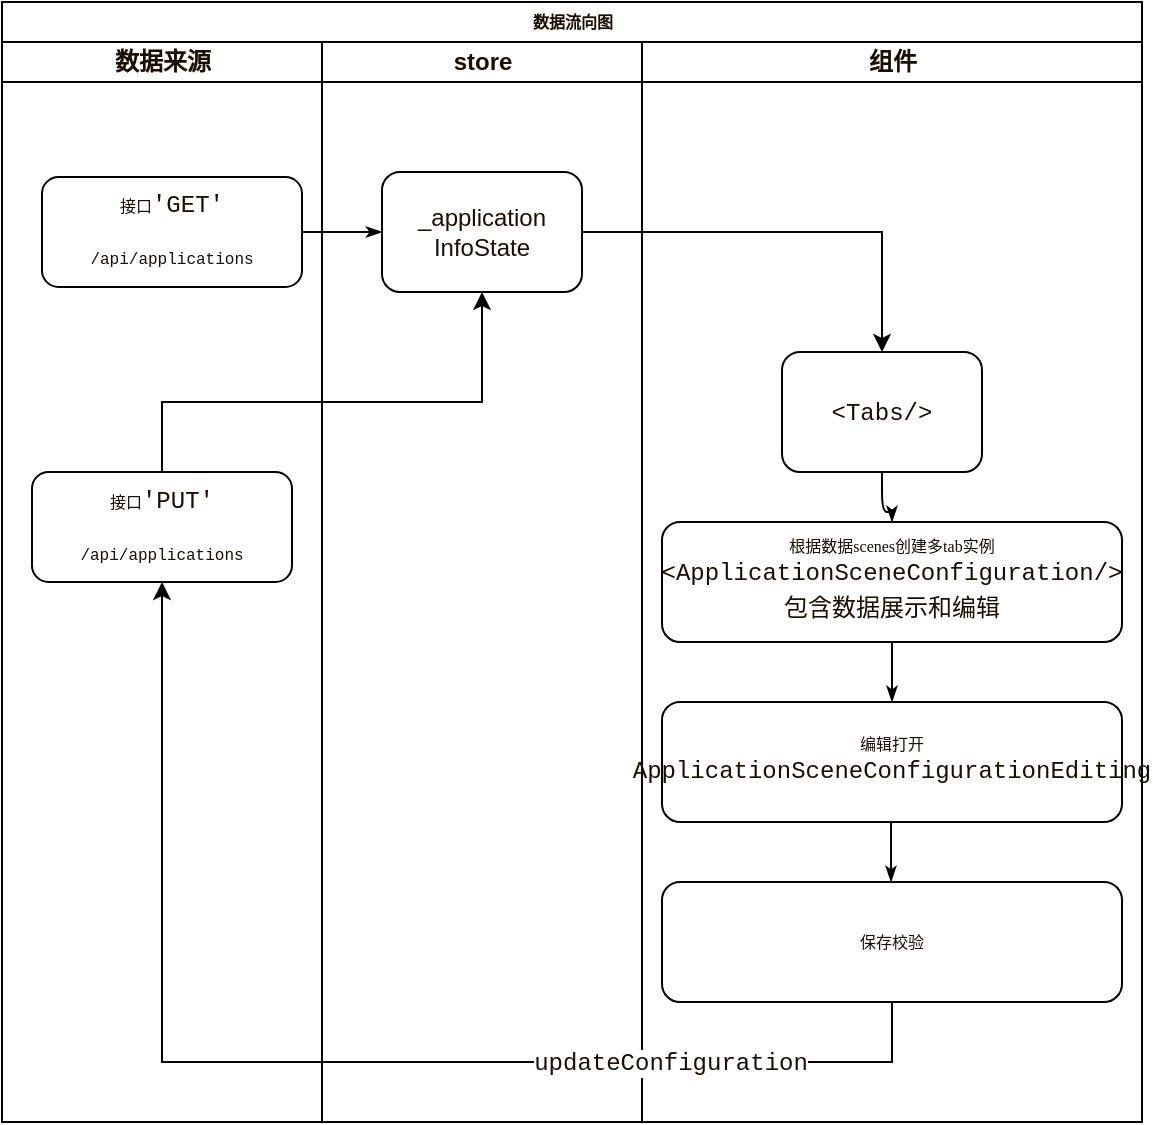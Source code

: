 <mxfile version="20.2.8" type="github">
  <diagram name="Page-1" id="74e2e168-ea6b-b213-b513-2b3c1d86103e">
    <mxGraphModel dx="936" dy="545" grid="1" gridSize="10" guides="1" tooltips="1" connect="1" arrows="1" fold="1" page="1" pageScale="1" pageWidth="1100" pageHeight="850" background="none" math="0" shadow="0">
      <root>
        <mxCell id="0" />
        <mxCell id="1" parent="0" />
        <mxCell id="77e6c97f196da883-1" value="数据流向图" style="swimlane;html=1;childLayout=stackLayout;startSize=20;rounded=0;shadow=0;labelBackgroundColor=none;strokeWidth=1;fontFamily=Verdana;fontSize=8;align=center;fontColor=#1C0E00;" parent="1" vertex="1">
          <mxGeometry x="70" y="40" width="570" height="560" as="geometry" />
        </mxCell>
        <mxCell id="77e6c97f196da883-2" value="数据来源" style="swimlane;html=1;startSize=20;fontColor=#1C0E00;labelBackgroundColor=none;" parent="77e6c97f196da883-1" vertex="1">
          <mxGeometry y="20" width="160" height="540" as="geometry" />
        </mxCell>
        <mxCell id="77e6c97f196da883-8" value="&lt;p style=&quot;line-height: 18px;&quot;&gt;&lt;font style=&quot;&quot; face=&quot;Menlo, Monaco, Courier New, monospace&quot;&gt;接口&lt;/font&gt;&lt;span style=&quot;font-family: Menlo, Monaco, &amp;quot;Courier New&amp;quot;, monospace; font-size: 12px;&quot;&gt;&#39;GET&#39;&lt;/span&gt;&lt;/p&gt;&lt;p style=&quot;line-height: 18px;&quot;&gt;&lt;font style=&quot;&quot; face=&quot;Menlo, Monaco, Courier New, monospace&quot;&gt;/api/applications&lt;/font&gt;&lt;br&gt;&lt;/p&gt;" style="rounded=1;whiteSpace=wrap;html=1;shadow=0;labelBackgroundColor=none;strokeWidth=1;fontFamily=Verdana;fontSize=8;align=center;fontColor=#1C0E00;" parent="77e6c97f196da883-2" vertex="1">
          <mxGeometry x="20" y="67.5" width="130" height="55" as="geometry" />
        </mxCell>
        <mxCell id="yGegDBUDwzTiRxNHYPAR-17" value="&lt;p style=&quot;line-height: 18px;&quot;&gt;&lt;font style=&quot;&quot; face=&quot;Menlo, Monaco, Courier New, monospace&quot;&gt;接口&lt;/font&gt;&lt;span style=&quot;font-family: Menlo, Monaco, &amp;quot;Courier New&amp;quot;, monospace; font-size: 12px;&quot;&gt;&#39;PUT&#39;&lt;/span&gt;&lt;/p&gt;&lt;p style=&quot;line-height: 18px;&quot;&gt;&lt;font style=&quot;&quot; face=&quot;Menlo, Monaco, Courier New, monospace&quot;&gt;/api/applications&lt;/font&gt;&lt;br&gt;&lt;/p&gt;" style="rounded=1;whiteSpace=wrap;html=1;shadow=0;labelBackgroundColor=none;strokeWidth=1;fontFamily=Verdana;fontSize=8;align=center;fontColor=#1C0E00;" parent="77e6c97f196da883-2" vertex="1">
          <mxGeometry x="15" y="215" width="130" height="55" as="geometry" />
        </mxCell>
        <mxCell id="77e6c97f196da883-26" style="edgeStyle=orthogonalEdgeStyle;rounded=1;html=1;labelBackgroundColor=none;startArrow=none;startFill=0;startSize=5;endArrow=classicThin;endFill=1;endSize=5;jettySize=auto;orthogonalLoop=1;strokeWidth=1;fontFamily=Verdana;fontSize=8;fontColor=#1C0E00;" parent="77e6c97f196da883-1" source="77e6c97f196da883-8" target="77e6c97f196da883-11" edge="1">
          <mxGeometry relative="1" as="geometry" />
        </mxCell>
        <mxCell id="77e6c97f196da883-3" value="store" style="swimlane;html=1;startSize=20;fontColor=#1C0E00;labelBackgroundColor=none;" parent="77e6c97f196da883-1" vertex="1">
          <mxGeometry x="160" y="20" width="160" height="540" as="geometry" />
        </mxCell>
        <mxCell id="77e6c97f196da883-11" value="&lt;p&gt;&lt;font face=&quot;Helvetica&quot;&gt;&lt;span style=&quot;font-size: 12px;&quot;&gt;_application&lt;br&gt;&lt;/span&gt;&lt;span style=&quot;font-size: 12px;&quot;&gt;InfoState&lt;/span&gt;&lt;/font&gt;&lt;/p&gt;" style="rounded=1;whiteSpace=wrap;html=1;shadow=0;labelBackgroundColor=none;strokeWidth=1;fontFamily=Verdana;fontSize=8;align=center;fontColor=#1C0E00;" parent="77e6c97f196da883-3" vertex="1">
          <mxGeometry x="30" y="65" width="100" height="60" as="geometry" />
        </mxCell>
        <mxCell id="77e6c97f196da883-4" value="组件" style="swimlane;html=1;startSize=20;fontColor=#1C0E00;labelBackgroundColor=none;" parent="77e6c97f196da883-1" vertex="1">
          <mxGeometry x="320" y="20" width="250" height="540" as="geometry" />
        </mxCell>
        <mxCell id="77e6c97f196da883-12" value="&lt;div style=&quot;font-family: Menlo, Monaco, &amp;quot;Courier New&amp;quot;, monospace; font-size: 12px; line-height: 18px;&quot;&gt;&lt;span style=&quot;&quot;&gt;&amp;lt;Tabs/&amp;gt;&lt;/span&gt;&lt;/div&gt;" style="rounded=1;whiteSpace=wrap;html=1;shadow=0;labelBackgroundColor=none;strokeWidth=1;fontFamily=Verdana;fontSize=8;align=center;fontColor=#1C0E00;" parent="77e6c97f196da883-4" vertex="1">
          <mxGeometry x="70" y="155" width="100" height="60" as="geometry" />
        </mxCell>
        <mxCell id="77e6c97f196da883-29" style="edgeStyle=orthogonalEdgeStyle;rounded=1;html=1;labelBackgroundColor=none;startArrow=none;startFill=0;startSize=5;endArrow=classicThin;endFill=1;endSize=5;jettySize=auto;orthogonalLoop=1;strokeWidth=1;fontFamily=Verdana;fontSize=8;entryX=0.5;entryY=0;entryDx=0;entryDy=0;fontColor=#1C0E00;" parent="77e6c97f196da883-4" source="77e6c97f196da883-12" target="yGegDBUDwzTiRxNHYPAR-2" edge="1">
          <mxGeometry relative="1" as="geometry">
            <mxPoint x="80" y="240" as="targetPoint" />
          </mxGeometry>
        </mxCell>
        <mxCell id="yGegDBUDwzTiRxNHYPAR-2" value="根据数据scenes创建多tab实例&lt;br&gt;&lt;div style=&quot;font-family: Menlo, Monaco, &amp;quot;Courier New&amp;quot;, monospace; font-size: 12px; line-height: 18px;&quot;&gt; &lt;span style=&quot;&quot;&gt;&amp;lt;ApplicationSceneConfiguration/&amp;gt;&lt;br&gt;包含数据展示和编辑&lt;/span&gt;&lt;/div&gt;" style="rounded=1;whiteSpace=wrap;html=1;shadow=0;labelBackgroundColor=none;strokeWidth=1;fontFamily=Verdana;fontSize=8;align=center;fontColor=#1C0E00;" parent="77e6c97f196da883-4" vertex="1">
          <mxGeometry x="10" y="240" width="230" height="60" as="geometry" />
        </mxCell>
        <mxCell id="77e6c97f196da883-15" value="编辑打开&lt;br&gt;&lt;div style=&quot;font-family: Menlo, Monaco, &amp;quot;Courier New&amp;quot;, monospace; font-size: 12px; line-height: 18px;&quot;&gt;ApplicationSceneConfigurationEditing&lt;/div&gt;" style="rounded=1;whiteSpace=wrap;html=1;shadow=0;labelBackgroundColor=none;strokeWidth=1;fontFamily=Verdana;fontSize=8;align=center;fontColor=#1C0E00;" parent="77e6c97f196da883-4" vertex="1">
          <mxGeometry x="10" y="330" width="230" height="60" as="geometry" />
        </mxCell>
        <mxCell id="yGegDBUDwzTiRxNHYPAR-4" style="edgeStyle=orthogonalEdgeStyle;rounded=1;html=1;labelBackgroundColor=none;startArrow=none;startFill=0;startSize=5;endArrow=classicThin;endFill=1;endSize=5;jettySize=auto;orthogonalLoop=1;strokeWidth=1;fontFamily=Verdana;fontSize=8;exitX=0.5;exitY=1;exitDx=0;exitDy=0;entryX=0.5;entryY=0;entryDx=0;entryDy=0;fontColor=#1C0E00;" parent="77e6c97f196da883-4" source="yGegDBUDwzTiRxNHYPAR-2" target="77e6c97f196da883-15" edge="1">
          <mxGeometry relative="1" as="geometry">
            <mxPoint x="79.5" y="300" as="sourcePoint" />
            <mxPoint x="79.5" y="325" as="targetPoint" />
            <Array as="points">
              <mxPoint x="125" y="320" />
              <mxPoint x="125" y="320" />
            </Array>
          </mxGeometry>
        </mxCell>
        <mxCell id="77e6c97f196da883-17" value="保存校验" style="rounded=1;whiteSpace=wrap;html=1;shadow=0;labelBackgroundColor=none;strokeWidth=1;fontFamily=Verdana;fontSize=8;align=center;fontColor=#1C0E00;" parent="77e6c97f196da883-4" vertex="1">
          <mxGeometry x="10" y="420" width="230" height="60" as="geometry" />
        </mxCell>
        <mxCell id="yGegDBUDwzTiRxNHYPAR-13" style="edgeStyle=orthogonalEdgeStyle;rounded=1;html=1;labelBackgroundColor=none;startArrow=none;startFill=0;startSize=5;endArrow=classicThin;endFill=1;endSize=5;jettySize=auto;orthogonalLoop=1;strokeWidth=1;fontFamily=Verdana;fontSize=8;exitX=0.5;exitY=1;exitDx=0;exitDy=0;entryX=0.5;entryY=0;entryDx=0;entryDy=0;fontColor=#1C0E00;" parent="77e6c97f196da883-4" edge="1">
          <mxGeometry relative="1" as="geometry">
            <mxPoint x="124.5" y="390" as="sourcePoint" />
            <mxPoint x="124.5" y="420" as="targetPoint" />
            <Array as="points">
              <mxPoint x="124.5" y="410" />
              <mxPoint x="124.5" y="410" />
            </Array>
          </mxGeometry>
        </mxCell>
        <mxCell id="yGegDBUDwzTiRxNHYPAR-15" value="" style="endArrow=classic;html=1;rounded=0;fontFamily=Helvetica;fontColor=#1C0E00;jumpSize=0;exitX=1;exitY=0.5;exitDx=0;exitDy=0;entryX=0.5;entryY=0;entryDx=0;entryDy=0;labelBackgroundColor=none;" parent="77e6c97f196da883-1" source="77e6c97f196da883-11" target="77e6c97f196da883-12" edge="1">
          <mxGeometry width="50" height="50" relative="1" as="geometry">
            <mxPoint x="370" y="150" as="sourcePoint" />
            <mxPoint x="420" y="100" as="targetPoint" />
            <Array as="points">
              <mxPoint x="440" y="115" />
            </Array>
          </mxGeometry>
        </mxCell>
        <mxCell id="yGegDBUDwzTiRxNHYPAR-14" value="" style="endArrow=classic;html=1;rounded=0;fontFamily=Helvetica;fontColor=#1C0E00;exitX=0.5;exitY=1;exitDx=0;exitDy=0;labelBackgroundColor=none;entryX=0.5;entryY=1;entryDx=0;entryDy=0;" parent="77e6c97f196da883-1" source="77e6c97f196da883-17" edge="1" target="yGegDBUDwzTiRxNHYPAR-17">
          <mxGeometry width="50" height="50" relative="1" as="geometry">
            <mxPoint x="320" y="360" as="sourcePoint" />
            <mxPoint x="240" y="150" as="targetPoint" />
            <Array as="points">
              <mxPoint x="445" y="530" />
              <mxPoint x="80" y="530" />
            </Array>
          </mxGeometry>
        </mxCell>
        <mxCell id="yGegDBUDwzTiRxNHYPAR-18" value="&lt;div style=&quot;font-family: Menlo, Monaco, &amp;quot;Courier New&amp;quot;, monospace; font-size: 12px; line-height: 18px;&quot;&gt;&lt;span style=&quot;background-color: rgb(255, 255, 255);&quot;&gt;updateConfiguration&lt;/span&gt;&lt;/div&gt;" style="edgeLabel;html=1;align=center;verticalAlign=middle;resizable=0;points=[];fontFamily=Helvetica;fontColor=#1C0E00;labelBackgroundColor=none;" parent="yGegDBUDwzTiRxNHYPAR-14" vertex="1" connectable="0">
          <mxGeometry x="-0.398" relative="1" as="geometry">
            <mxPoint x="50" as="offset" />
          </mxGeometry>
        </mxCell>
        <mxCell id="kBjNuqDovI88mbS7OR0S-2" value="" style="endArrow=classic;html=1;rounded=0;exitX=0.5;exitY=0;exitDx=0;exitDy=0;entryX=0.5;entryY=1;entryDx=0;entryDy=0;" edge="1" parent="77e6c97f196da883-1" source="yGegDBUDwzTiRxNHYPAR-17" target="77e6c97f196da883-11">
          <mxGeometry width="50" height="50" relative="1" as="geometry">
            <mxPoint x="10" y="154.289" as="sourcePoint" />
            <mxPoint x="150" y="224.289" as="targetPoint" />
            <Array as="points">
              <mxPoint x="80" y="200" />
              <mxPoint x="240" y="200" />
            </Array>
          </mxGeometry>
        </mxCell>
      </root>
    </mxGraphModel>
  </diagram>
</mxfile>
